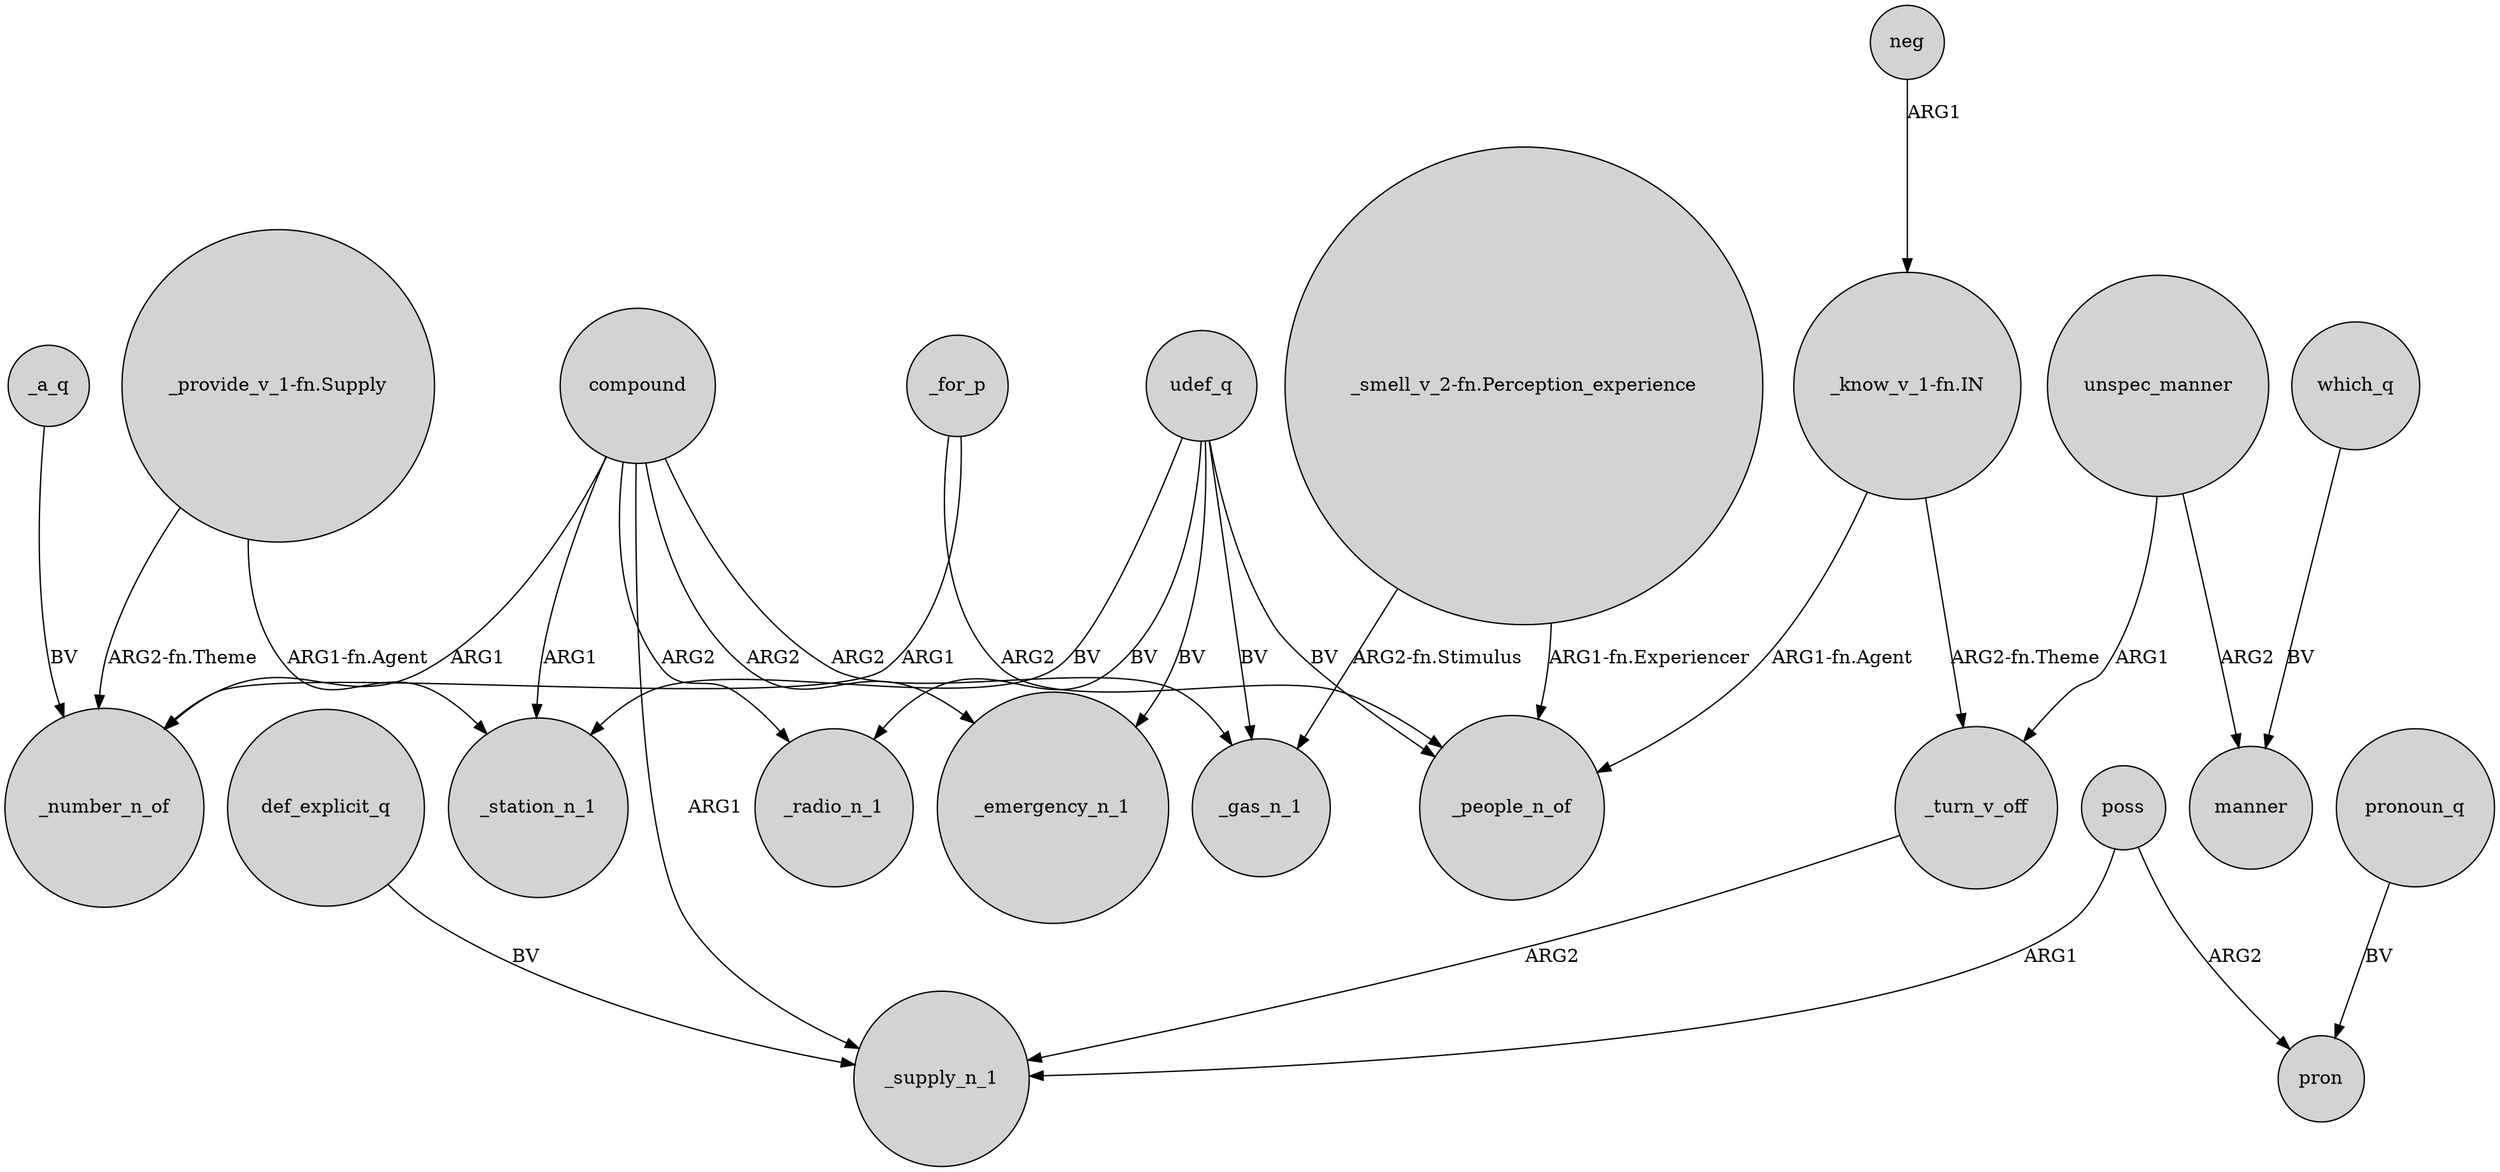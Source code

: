 digraph {
	node [shape=circle style=filled]
	"_know_v_1-fn.IN" -> _people_n_of [label="ARG1-fn.Agent"]
	compound -> _emergency_n_1 [label=ARG2]
	_a_q -> _number_n_of [label=BV]
	poss -> pron [label=ARG2]
	_for_p -> _number_n_of [label=ARG1]
	_turn_v_off -> _supply_n_1 [label=ARG2]
	udef_q -> _radio_n_1 [label=BV]
	compound -> _gas_n_1 [label=ARG2]
	which_q -> manner [label=BV]
	"_provide_v_1-fn.Supply" -> _number_n_of [label="ARG2-fn.Theme"]
	"_know_v_1-fn.IN" -> _turn_v_off [label="ARG2-fn.Theme"]
	_for_p -> _people_n_of [label=ARG2]
	udef_q -> _people_n_of [label=BV]
	pronoun_q -> pron [label=BV]
	compound -> _station_n_1 [label=ARG1]
	neg -> "_know_v_1-fn.IN" [label=ARG1]
	udef_q -> _emergency_n_1 [label=BV]
	udef_q -> _gas_n_1 [label=BV]
	unspec_manner -> _turn_v_off [label=ARG1]
	"_provide_v_1-fn.Supply" -> _station_n_1 [label="ARG1-fn.Agent"]
	compound -> _number_n_of [label=ARG1]
	poss -> _supply_n_1 [label=ARG1]
	"_smell_v_2-fn.Perception_experience" -> _people_n_of [label="ARG1-fn.Experiencer"]
	compound -> _radio_n_1 [label=ARG2]
	compound -> _supply_n_1 [label=ARG1]
	udef_q -> _station_n_1 [label=BV]
	def_explicit_q -> _supply_n_1 [label=BV]
	unspec_manner -> manner [label=ARG2]
	"_smell_v_2-fn.Perception_experience" -> _gas_n_1 [label="ARG2-fn.Stimulus"]
}
